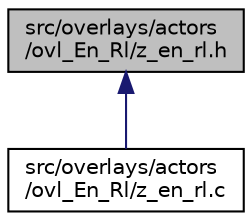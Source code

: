 digraph "src/overlays/actors/ovl_En_Rl/z_en_rl.h"
{
 // LATEX_PDF_SIZE
  edge [fontname="Helvetica",fontsize="10",labelfontname="Helvetica",labelfontsize="10"];
  node [fontname="Helvetica",fontsize="10",shape=record];
  Node1 [label="src/overlays/actors\l/ovl_En_Rl/z_en_rl.h",height=0.2,width=0.4,color="black", fillcolor="grey75", style="filled", fontcolor="black",tooltip=" "];
  Node1 -> Node2 [dir="back",color="midnightblue",fontsize="10",style="solid",fontname="Helvetica"];
  Node2 [label="src/overlays/actors\l/ovl_En_Rl/z_en_rl.c",height=0.2,width=0.4,color="black", fillcolor="white", style="filled",URL="$d4/d29/z__en__rl_8c.html",tooltip=" "];
}
